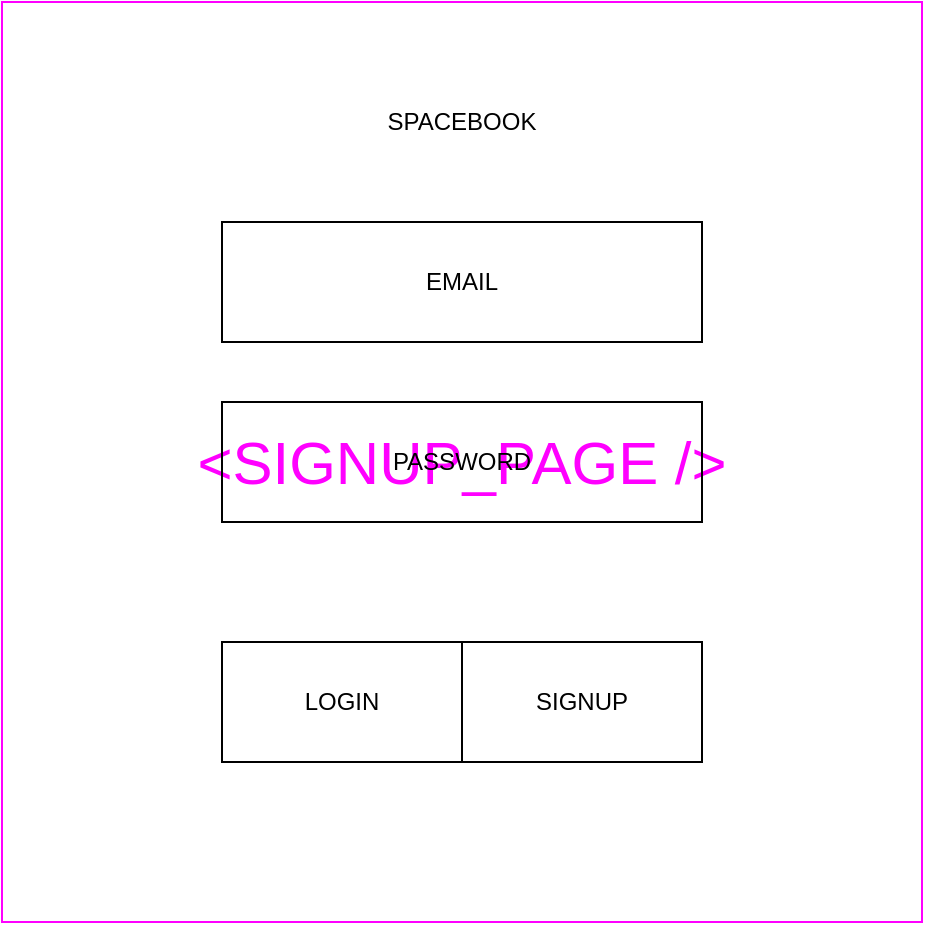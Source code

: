 <mxfile>
    <diagram id="GHYffKBbWyiCZsi_0a14" name="Page-1">
        <mxGraphModel dx="669" dy="471" grid="1" gridSize="10" guides="1" tooltips="1" connect="1" arrows="1" fold="1" page="1" pageScale="1" pageWidth="850" pageHeight="1100" math="0" shadow="0">
            <root>
                <mxCell id="0"/>
                <mxCell id="1" parent="0"/>
                <mxCell id="74" value="&lt;font style=&quot;font-size: 30px;&quot; color=&quot;#ff00ff&quot;&gt;&amp;lt;SIGNUP_PAGE /&amp;gt;&lt;/font&gt;" style="whiteSpace=wrap;html=1;aspect=fixed;strokeColor=#FF00FF;" parent="1" vertex="1">
                    <mxGeometry x="120" y="140" width="460" height="460" as="geometry"/>
                </mxCell>
                <mxCell id="75" value="EMAIL" style="rounded=0;whiteSpace=wrap;html=1;" parent="1" vertex="1">
                    <mxGeometry x="230" y="250" width="240" height="60" as="geometry"/>
                </mxCell>
                <mxCell id="76" value="PASSWORD" style="rounded=0;whiteSpace=wrap;html=1;fillColor=none;" parent="1" vertex="1">
                    <mxGeometry x="230" y="340" width="240" height="60" as="geometry"/>
                </mxCell>
                <mxCell id="77" value="LOGIN" style="rounded=0;whiteSpace=wrap;html=1;" parent="1" vertex="1">
                    <mxGeometry x="230" y="460" width="120" height="60" as="geometry"/>
                </mxCell>
                <mxCell id="78" value="SIGNUP" style="rounded=0;whiteSpace=wrap;html=1;" parent="1" vertex="1">
                    <mxGeometry x="350" y="460" width="120" height="60" as="geometry"/>
                </mxCell>
                <mxCell id="79" value="SPACEBOOK" style="rounded=0;whiteSpace=wrap;html=1;strokeColor=none;" parent="1" vertex="1">
                    <mxGeometry x="300" y="180" width="100" height="40" as="geometry"/>
                </mxCell>
            </root>
        </mxGraphModel>
    </diagram>
</mxfile>